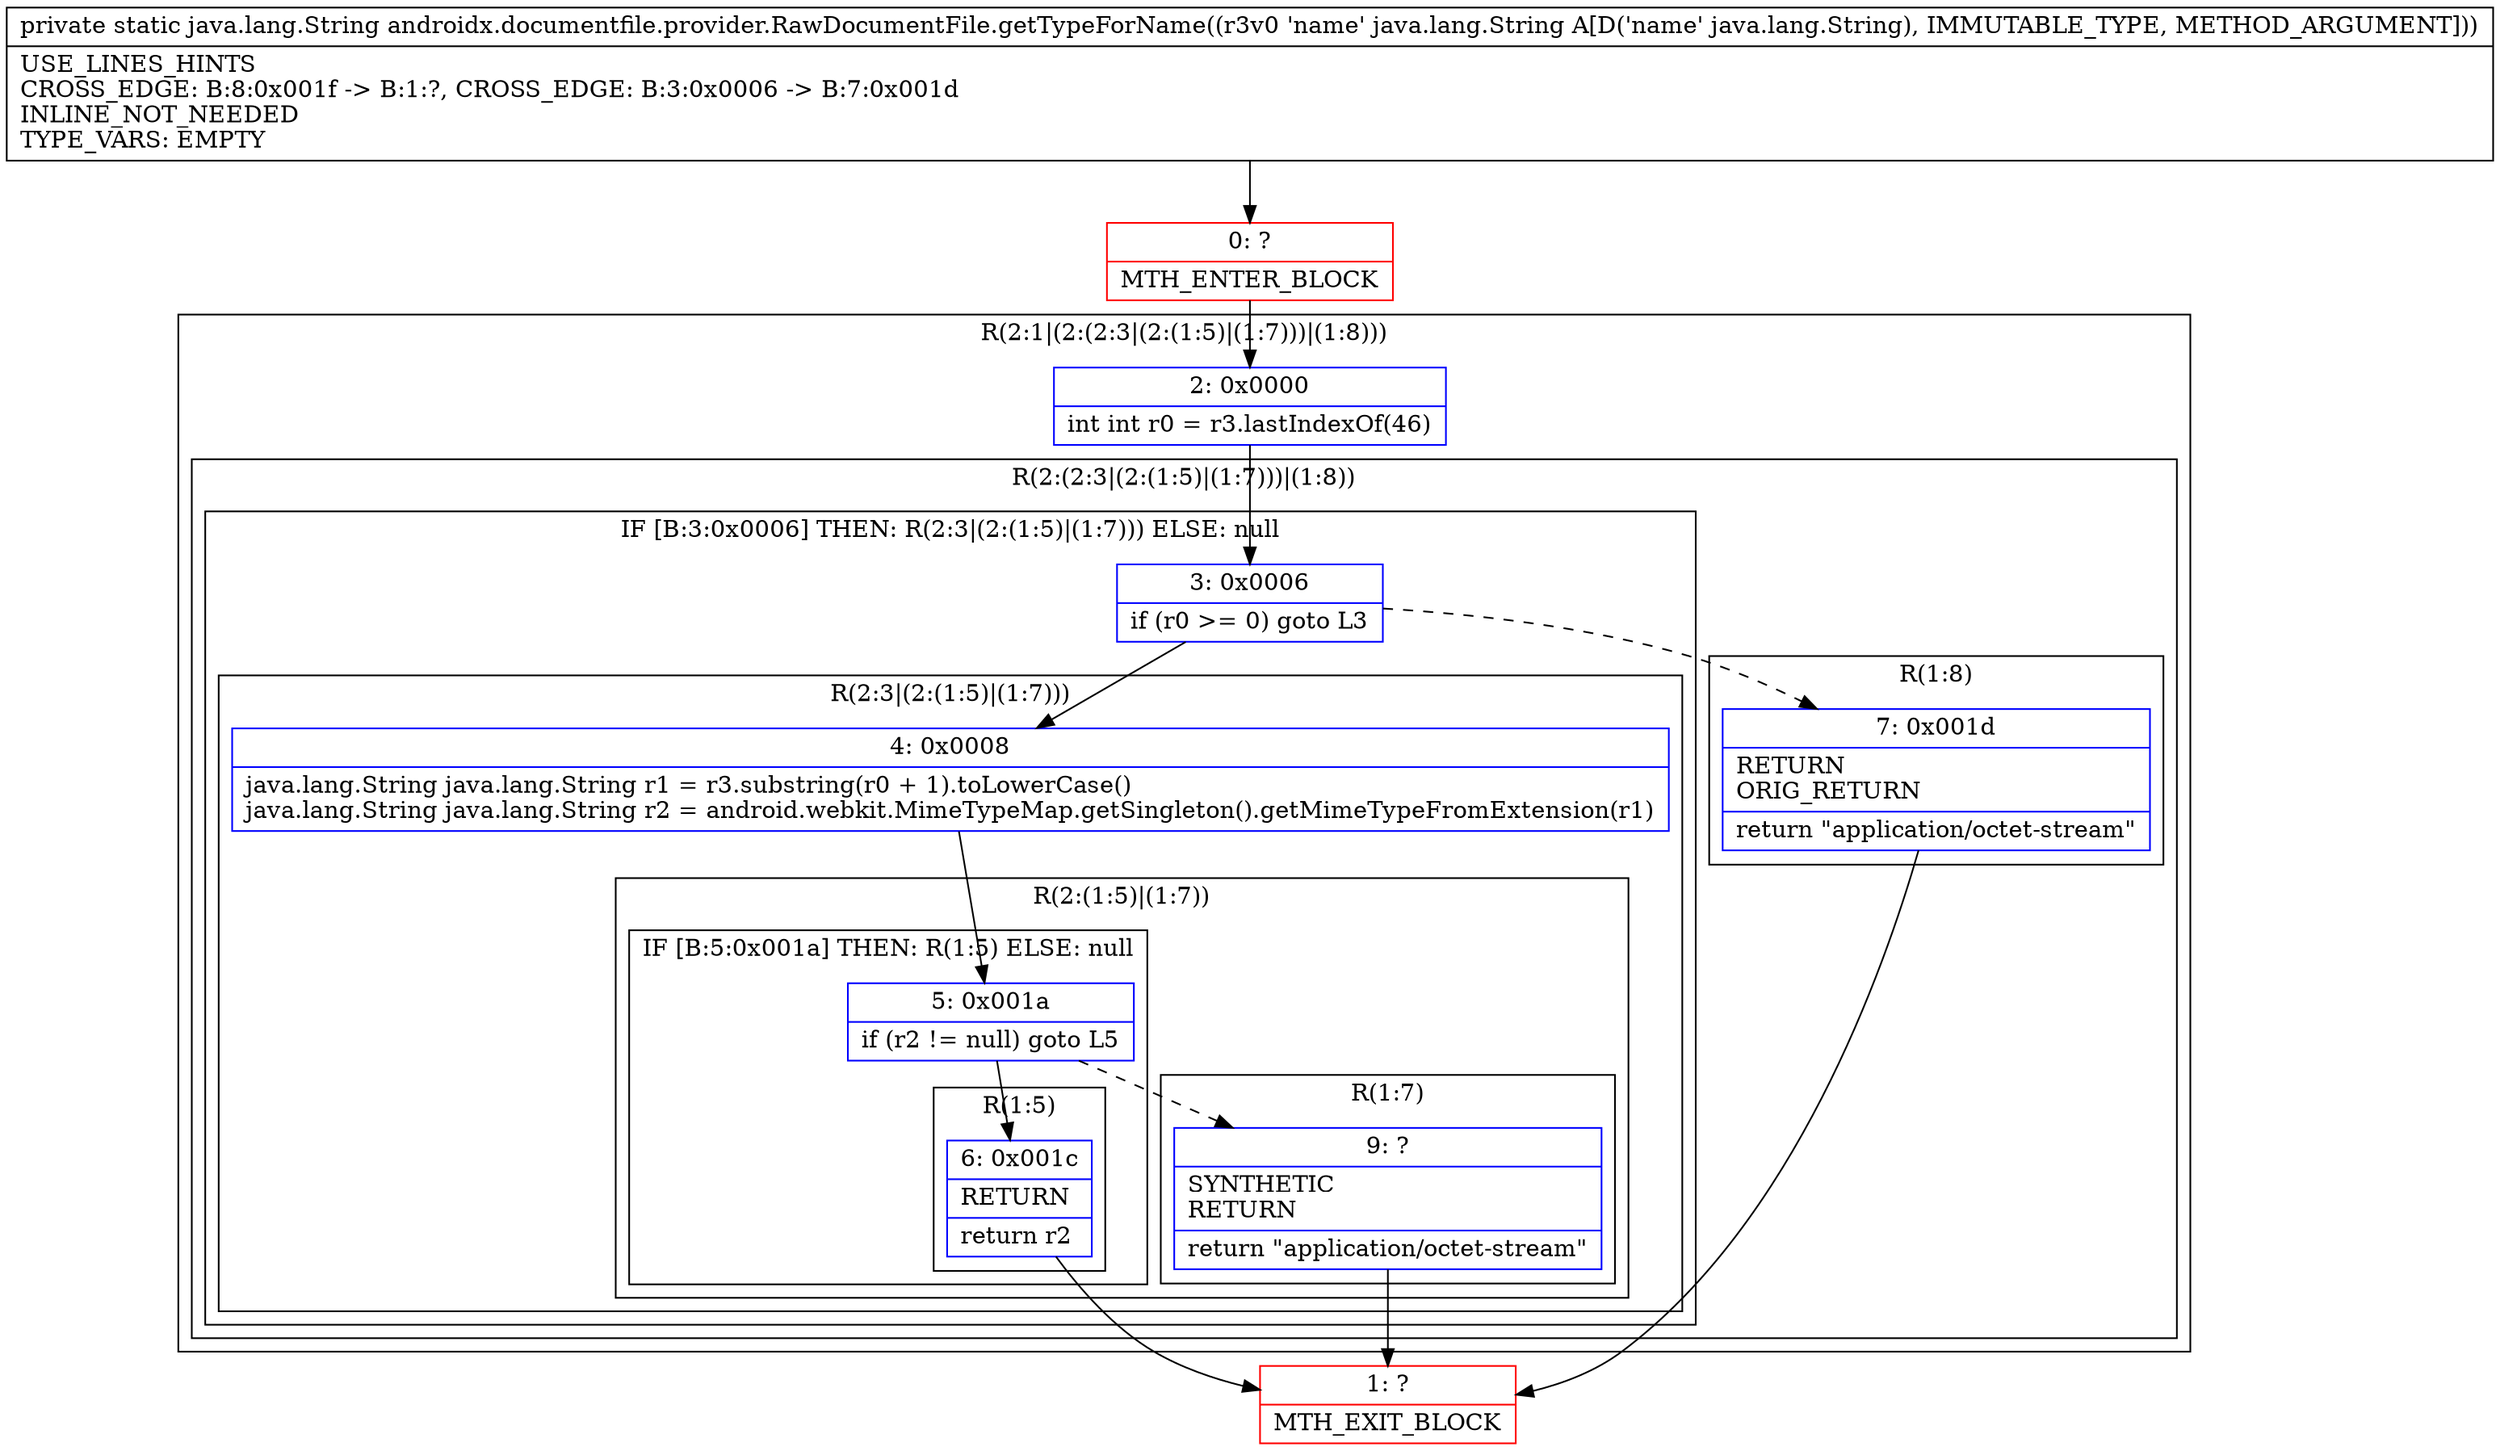 digraph "CFG forandroidx.documentfile.provider.RawDocumentFile.getTypeForName(Ljava\/lang\/String;)Ljava\/lang\/String;" {
subgraph cluster_Region_960993731 {
label = "R(2:1|(2:(2:3|(2:(1:5)|(1:7)))|(1:8)))";
node [shape=record,color=blue];
Node_2 [shape=record,label="{2\:\ 0x0000|int int r0 = r3.lastIndexOf(46)\l}"];
subgraph cluster_Region_2014533453 {
label = "R(2:(2:3|(2:(1:5)|(1:7)))|(1:8))";
node [shape=record,color=blue];
subgraph cluster_IfRegion_1684570154 {
label = "IF [B:3:0x0006] THEN: R(2:3|(2:(1:5)|(1:7))) ELSE: null";
node [shape=record,color=blue];
Node_3 [shape=record,label="{3\:\ 0x0006|if (r0 \>= 0) goto L3\l}"];
subgraph cluster_Region_1821347242 {
label = "R(2:3|(2:(1:5)|(1:7)))";
node [shape=record,color=blue];
Node_4 [shape=record,label="{4\:\ 0x0008|java.lang.String java.lang.String r1 = r3.substring(r0 + 1).toLowerCase()\ljava.lang.String java.lang.String r2 = android.webkit.MimeTypeMap.getSingleton().getMimeTypeFromExtension(r1)\l}"];
subgraph cluster_Region_1898226076 {
label = "R(2:(1:5)|(1:7))";
node [shape=record,color=blue];
subgraph cluster_IfRegion_1863472380 {
label = "IF [B:5:0x001a] THEN: R(1:5) ELSE: null";
node [shape=record,color=blue];
Node_5 [shape=record,label="{5\:\ 0x001a|if (r2 != null) goto L5\l}"];
subgraph cluster_Region_1780367708 {
label = "R(1:5)";
node [shape=record,color=blue];
Node_6 [shape=record,label="{6\:\ 0x001c|RETURN\l|return r2\l}"];
}
}
subgraph cluster_Region_1411194076 {
label = "R(1:7)";
node [shape=record,color=blue];
Node_9 [shape=record,label="{9\:\ ?|SYNTHETIC\lRETURN\l|return \"application\/octet\-stream\"\l}"];
}
}
}
}
subgraph cluster_Region_377881365 {
label = "R(1:8)";
node [shape=record,color=blue];
Node_7 [shape=record,label="{7\:\ 0x001d|RETURN\lORIG_RETURN\l|return \"application\/octet\-stream\"\l}"];
}
}
}
Node_0 [shape=record,color=red,label="{0\:\ ?|MTH_ENTER_BLOCK\l}"];
Node_1 [shape=record,color=red,label="{1\:\ ?|MTH_EXIT_BLOCK\l}"];
MethodNode[shape=record,label="{private static java.lang.String androidx.documentfile.provider.RawDocumentFile.getTypeForName((r3v0 'name' java.lang.String A[D('name' java.lang.String), IMMUTABLE_TYPE, METHOD_ARGUMENT]))  | USE_LINES_HINTS\lCROSS_EDGE: B:8:0x001f \-\> B:1:?, CROSS_EDGE: B:3:0x0006 \-\> B:7:0x001d\lINLINE_NOT_NEEDED\lTYPE_VARS: EMPTY\l}"];
MethodNode -> Node_0;Node_2 -> Node_3;
Node_3 -> Node_4;
Node_3 -> Node_7[style=dashed];
Node_4 -> Node_5;
Node_5 -> Node_6;
Node_5 -> Node_9[style=dashed];
Node_6 -> Node_1;
Node_9 -> Node_1;
Node_7 -> Node_1;
Node_0 -> Node_2;
}

